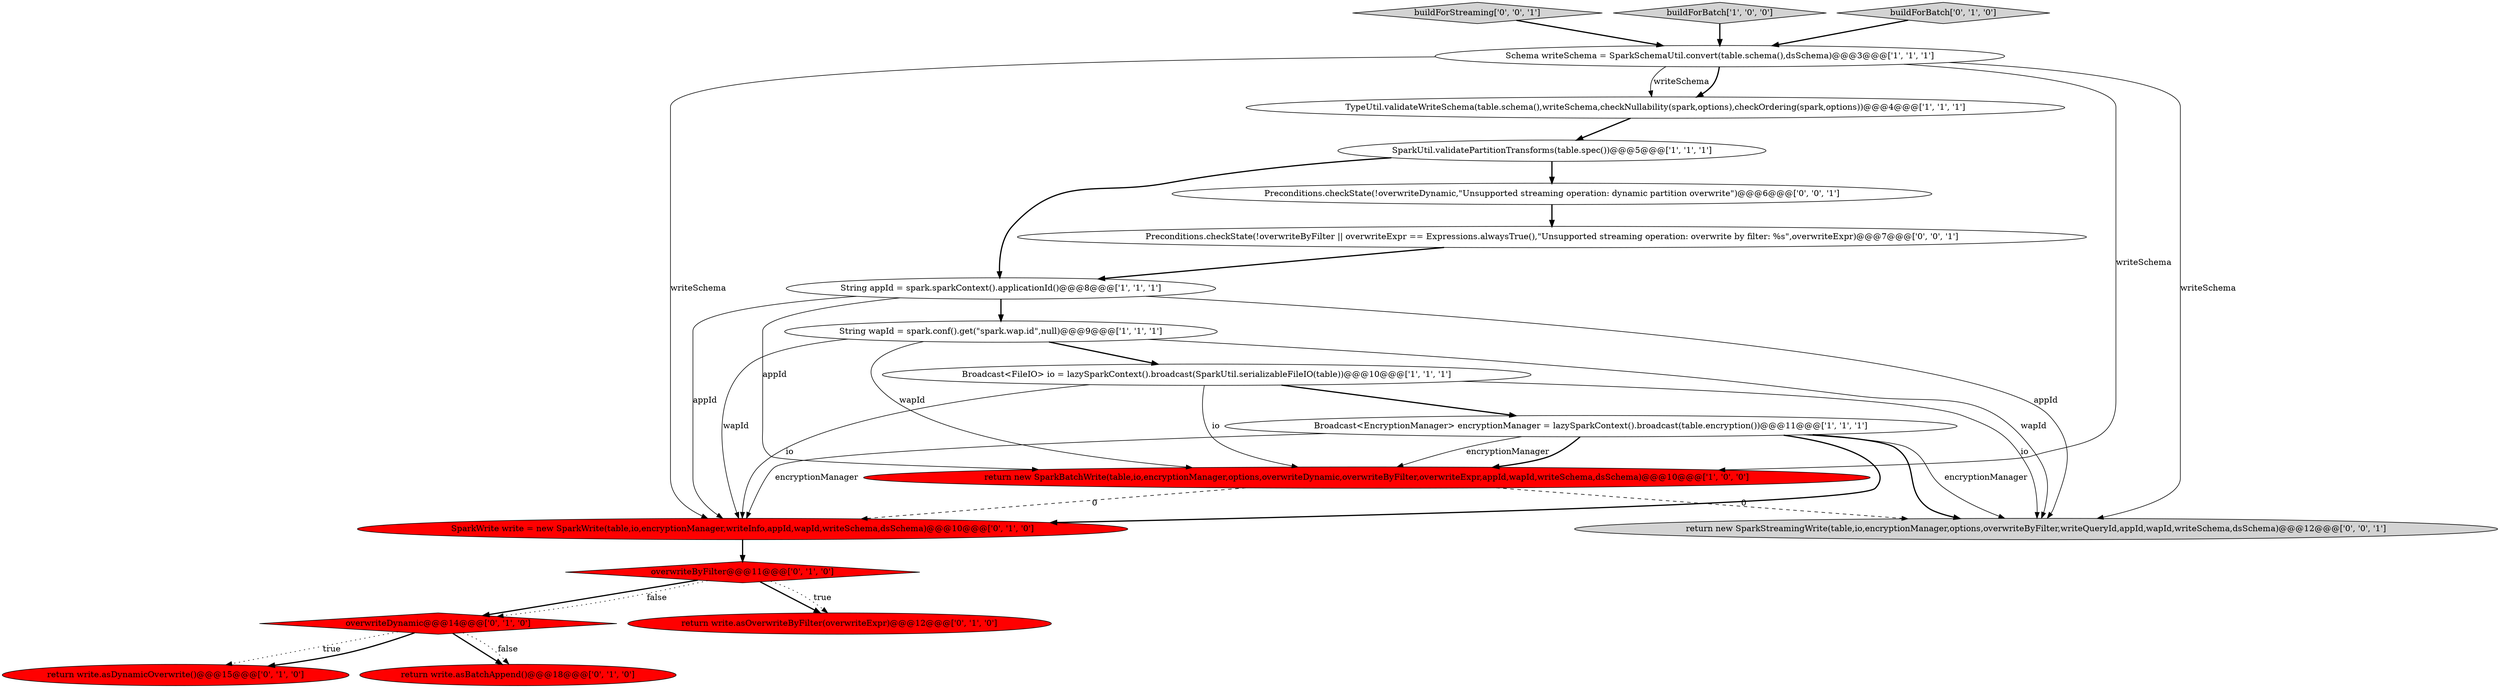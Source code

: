 digraph {
0 [style = filled, label = "SparkUtil.validatePartitionTransforms(table.spec())@@@5@@@['1', '1', '1']", fillcolor = white, shape = ellipse image = "AAA0AAABBB1BBB"];
15 [style = filled, label = "SparkWrite write = new SparkWrite(table,io,encryptionManager,writeInfo,appId,wapId,writeSchema,dsSchema)@@@10@@@['0', '1', '0']", fillcolor = red, shape = ellipse image = "AAA1AAABBB2BBB"];
10 [style = filled, label = "overwriteDynamic@@@14@@@['0', '1', '0']", fillcolor = red, shape = diamond image = "AAA1AAABBB2BBB"];
19 [style = filled, label = "return new SparkStreamingWrite(table,io,encryptionManager,options,overwriteByFilter,writeQueryId,appId,wapId,writeSchema,dsSchema)@@@12@@@['0', '0', '1']", fillcolor = lightgray, shape = ellipse image = "AAA0AAABBB3BBB"];
4 [style = filled, label = "String wapId = spark.conf().get(\"spark.wap.id\",null)@@@9@@@['1', '1', '1']", fillcolor = white, shape = ellipse image = "AAA0AAABBB1BBB"];
11 [style = filled, label = "return write.asOverwriteByFilter(overwriteExpr)@@@12@@@['0', '1', '0']", fillcolor = red, shape = ellipse image = "AAA1AAABBB2BBB"];
9 [style = filled, label = "return write.asDynamicOverwrite()@@@15@@@['0', '1', '0']", fillcolor = red, shape = ellipse image = "AAA1AAABBB2BBB"];
16 [style = filled, label = "buildForStreaming['0', '0', '1']", fillcolor = lightgray, shape = diamond image = "AAA0AAABBB3BBB"];
3 [style = filled, label = "Broadcast<FileIO> io = lazySparkContext().broadcast(SparkUtil.serializableFileIO(table))@@@10@@@['1', '1', '1']", fillcolor = white, shape = ellipse image = "AAA0AAABBB1BBB"];
8 [style = filled, label = "Schema writeSchema = SparkSchemaUtil.convert(table.schema(),dsSchema)@@@3@@@['1', '1', '1']", fillcolor = white, shape = ellipse image = "AAA0AAABBB1BBB"];
7 [style = filled, label = "TypeUtil.validateWriteSchema(table.schema(),writeSchema,checkNullability(spark,options),checkOrdering(spark,options))@@@4@@@['1', '1', '1']", fillcolor = white, shape = ellipse image = "AAA0AAABBB1BBB"];
13 [style = filled, label = "overwriteByFilter@@@11@@@['0', '1', '0']", fillcolor = red, shape = diamond image = "AAA1AAABBB2BBB"];
14 [style = filled, label = "return write.asBatchAppend()@@@18@@@['0', '1', '0']", fillcolor = red, shape = ellipse image = "AAA1AAABBB2BBB"];
17 [style = filled, label = "Preconditions.checkState(!overwriteDynamic,\"Unsupported streaming operation: dynamic partition overwrite\")@@@6@@@['0', '0', '1']", fillcolor = white, shape = ellipse image = "AAA0AAABBB3BBB"];
18 [style = filled, label = "Preconditions.checkState(!overwriteByFilter || overwriteExpr == Expressions.alwaysTrue(),\"Unsupported streaming operation: overwrite by filter: %s\",overwriteExpr)@@@7@@@['0', '0', '1']", fillcolor = white, shape = ellipse image = "AAA0AAABBB3BBB"];
5 [style = filled, label = "return new SparkBatchWrite(table,io,encryptionManager,options,overwriteDynamic,overwriteByFilter,overwriteExpr,appId,wapId,writeSchema,dsSchema)@@@10@@@['1', '0', '0']", fillcolor = red, shape = ellipse image = "AAA1AAABBB1BBB"];
1 [style = filled, label = "buildForBatch['1', '0', '0']", fillcolor = lightgray, shape = diamond image = "AAA0AAABBB1BBB"];
12 [style = filled, label = "buildForBatch['0', '1', '0']", fillcolor = lightgray, shape = diamond image = "AAA0AAABBB2BBB"];
2 [style = filled, label = "Broadcast<EncryptionManager> encryptionManager = lazySparkContext().broadcast(table.encryption())@@@11@@@['1', '1', '1']", fillcolor = white, shape = ellipse image = "AAA0AAABBB1BBB"];
6 [style = filled, label = "String appId = spark.sparkContext().applicationId()@@@8@@@['1', '1', '1']", fillcolor = white, shape = ellipse image = "AAA0AAABBB1BBB"];
13->10 [style = bold, label=""];
4->3 [style = bold, label=""];
15->13 [style = bold, label=""];
2->19 [style = bold, label=""];
1->8 [style = bold, label=""];
16->8 [style = bold, label=""];
10->14 [style = bold, label=""];
0->6 [style = bold, label=""];
0->17 [style = bold, label=""];
6->19 [style = solid, label="appId"];
4->19 [style = solid, label="wapId"];
2->15 [style = solid, label="encryptionManager"];
10->14 [style = dotted, label="false"];
3->15 [style = solid, label="io"];
3->5 [style = solid, label="io"];
7->0 [style = bold, label=""];
2->19 [style = solid, label="encryptionManager"];
10->9 [style = dotted, label="true"];
13->11 [style = bold, label=""];
8->7 [style = bold, label=""];
8->15 [style = solid, label="writeSchema"];
6->4 [style = bold, label=""];
3->19 [style = solid, label="io"];
4->5 [style = solid, label="wapId"];
6->15 [style = solid, label="appId"];
3->2 [style = bold, label=""];
4->15 [style = solid, label="wapId"];
18->6 [style = bold, label=""];
12->8 [style = bold, label=""];
17->18 [style = bold, label=""];
2->15 [style = bold, label=""];
8->5 [style = solid, label="writeSchema"];
13->11 [style = dotted, label="true"];
8->7 [style = solid, label="writeSchema"];
10->9 [style = bold, label=""];
13->10 [style = dotted, label="false"];
8->19 [style = solid, label="writeSchema"];
2->5 [style = solid, label="encryptionManager"];
5->15 [style = dashed, label="0"];
5->19 [style = dashed, label="0"];
6->5 [style = solid, label="appId"];
2->5 [style = bold, label=""];
}
